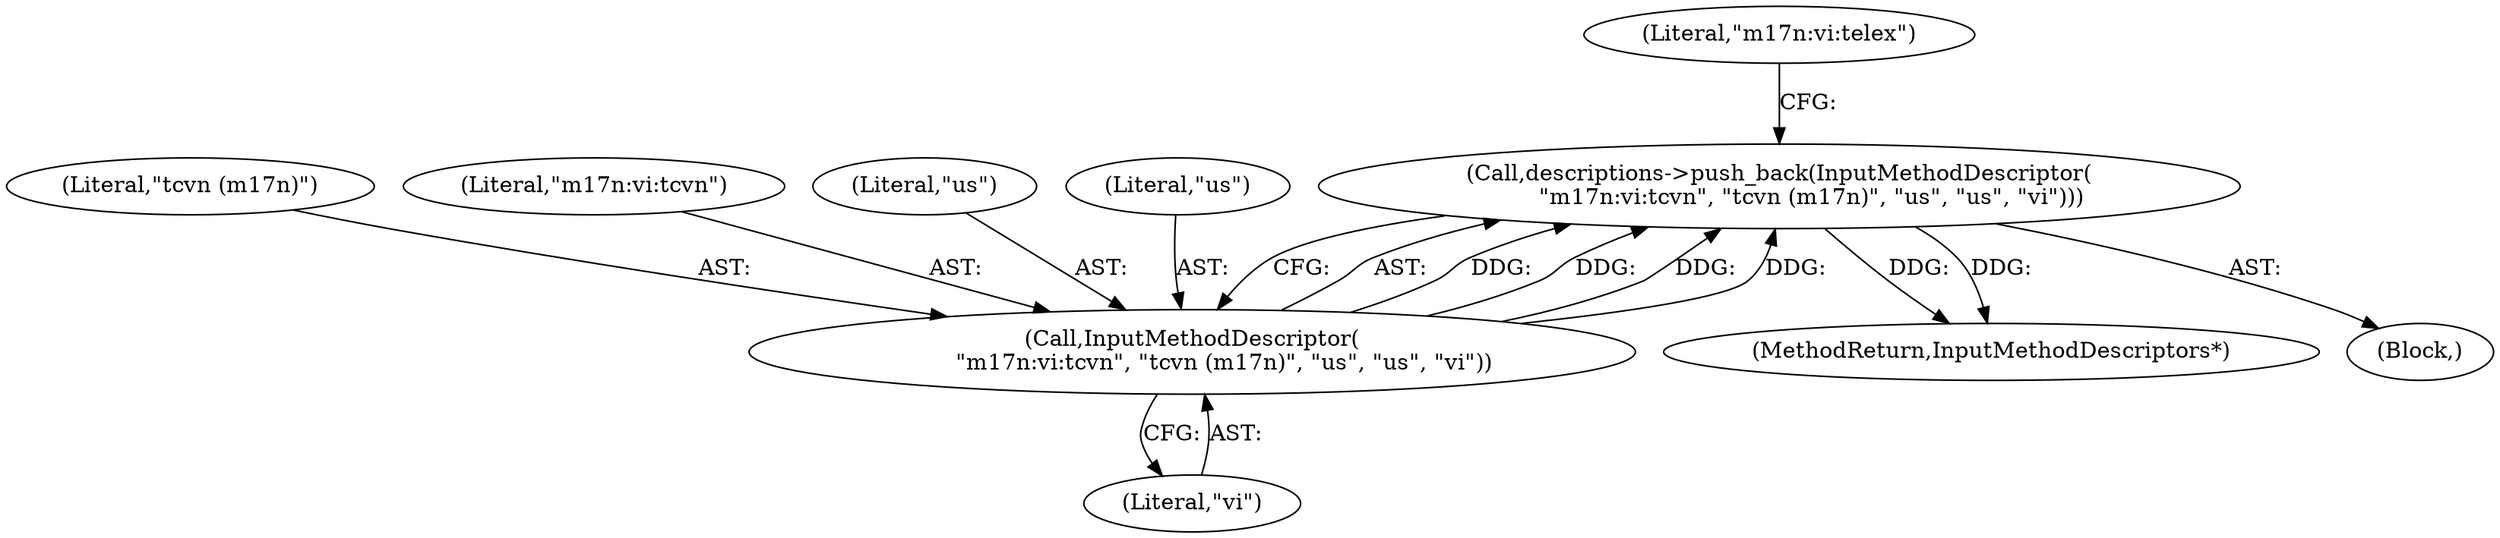 digraph "1_Chrome_dc7b094a338c6c521f918f478e993f0f74bbea0d_12@del" {
"1000257" [label="(Call,descriptions->push_back(InputMethodDescriptor(\n         \"m17n:vi:tcvn\", \"tcvn (m17n)\", \"us\", \"us\", \"vi\")))"];
"1000258" [label="(Call,InputMethodDescriptor(\n         \"m17n:vi:tcvn\", \"tcvn (m17n)\", \"us\", \"us\", \"vi\"))"];
"1000260" [label="(Literal,\"tcvn (m17n)\")"];
"1000259" [label="(Literal,\"m17n:vi:tcvn\")"];
"1000581" [label="(MethodReturn,InputMethodDescriptors*)"];
"1000262" [label="(Literal,\"us\")"];
"1000261" [label="(Literal,\"us\")"];
"1000257" [label="(Call,descriptions->push_back(InputMethodDescriptor(\n         \"m17n:vi:tcvn\", \"tcvn (m17n)\", \"us\", \"us\", \"vi\")))"];
"1000258" [label="(Call,InputMethodDescriptor(\n         \"m17n:vi:tcvn\", \"tcvn (m17n)\", \"us\", \"us\", \"vi\"))"];
"1000266" [label="(Literal,\"m17n:vi:telex\")"];
"1000263" [label="(Literal,\"vi\")"];
"1000101" [label="(Block,)"];
"1000257" -> "1000101"  [label="AST: "];
"1000257" -> "1000258"  [label="CFG: "];
"1000258" -> "1000257"  [label="AST: "];
"1000266" -> "1000257"  [label="CFG: "];
"1000257" -> "1000581"  [label="DDG: "];
"1000257" -> "1000581"  [label="DDG: "];
"1000258" -> "1000257"  [label="DDG: "];
"1000258" -> "1000257"  [label="DDG: "];
"1000258" -> "1000257"  [label="DDG: "];
"1000258" -> "1000257"  [label="DDG: "];
"1000258" -> "1000263"  [label="CFG: "];
"1000259" -> "1000258"  [label="AST: "];
"1000260" -> "1000258"  [label="AST: "];
"1000261" -> "1000258"  [label="AST: "];
"1000262" -> "1000258"  [label="AST: "];
"1000263" -> "1000258"  [label="AST: "];
}
